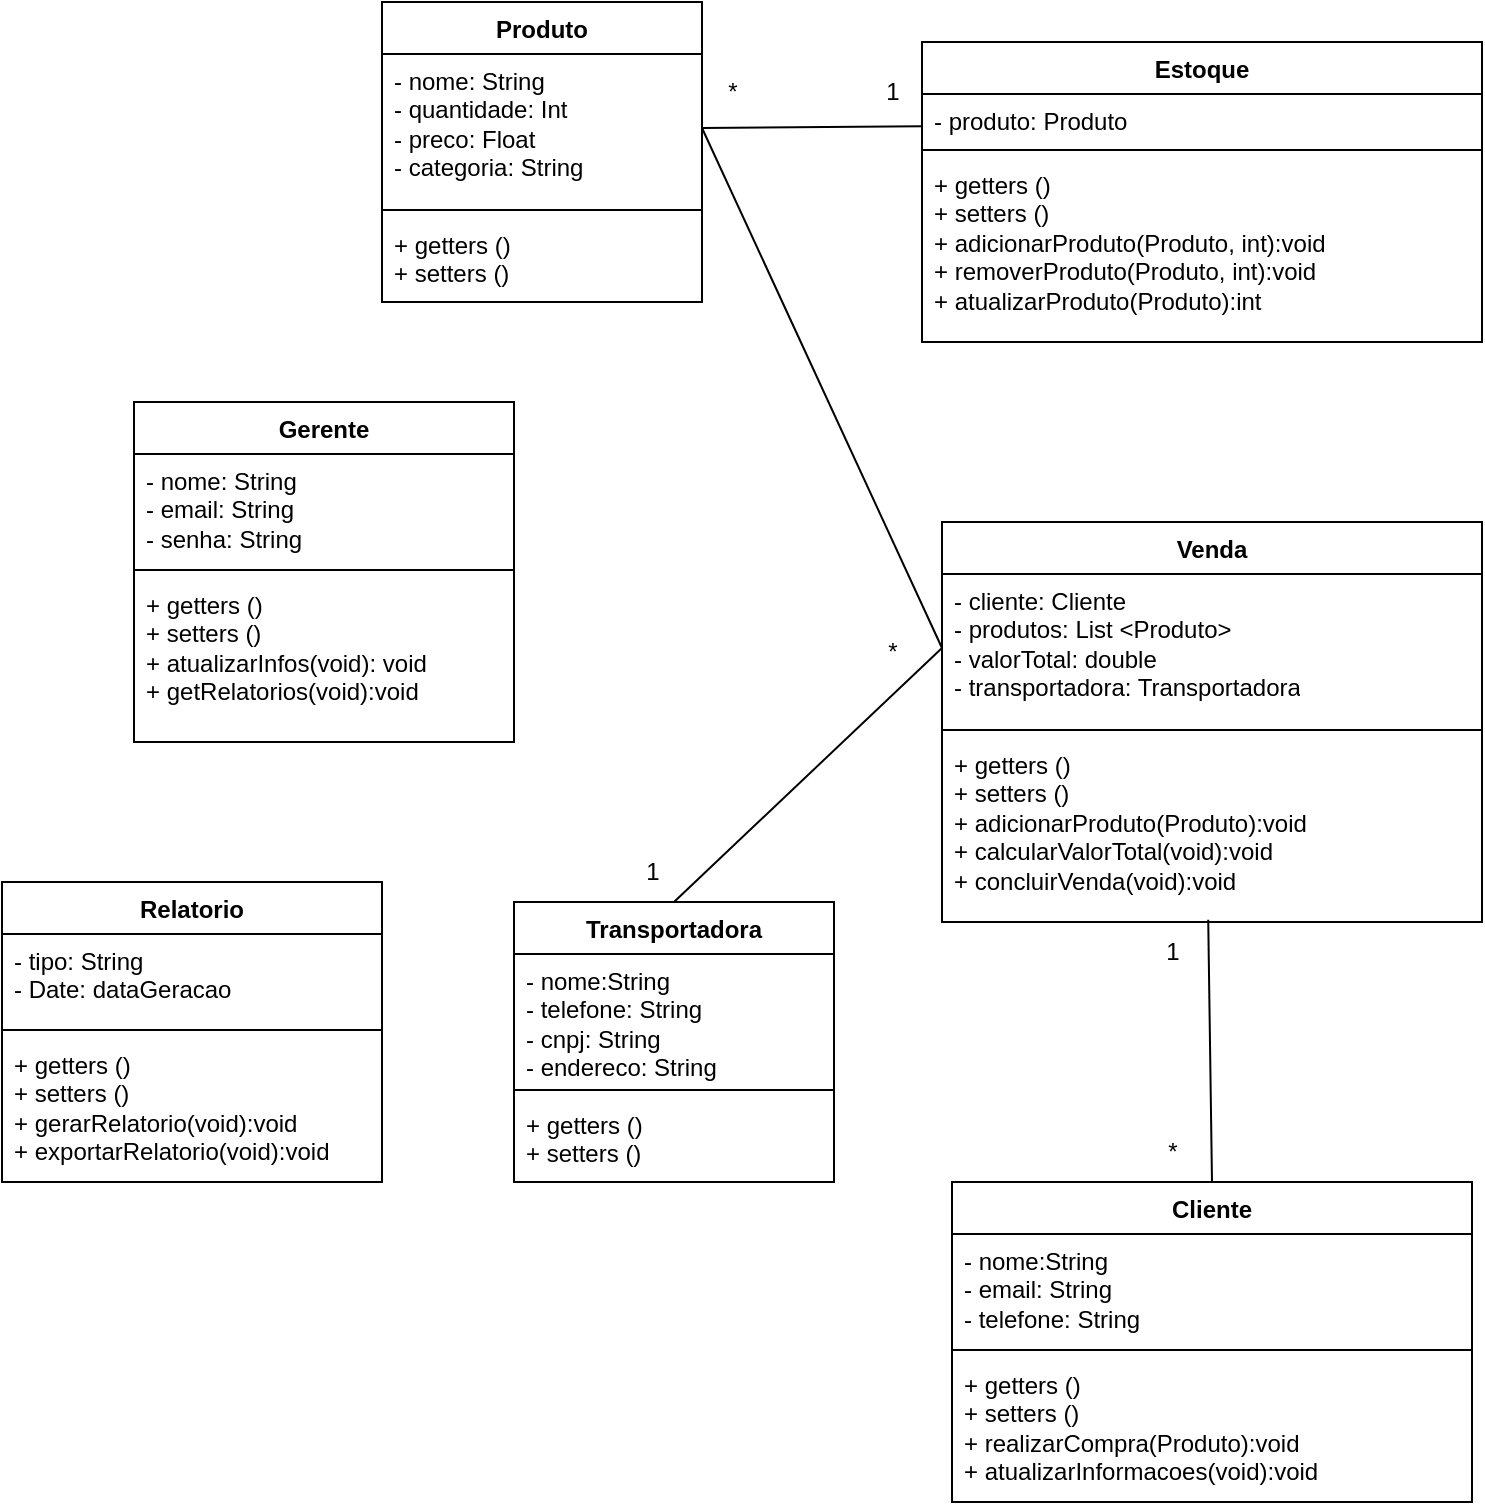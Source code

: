 <mxfile version="22.0.3" type="github">
  <diagram id="C5RBs43oDa-KdzZeNtuy" name="Page-1">
    <mxGraphModel dx="1328" dy="1920" grid="1" gridSize="10" guides="1" tooltips="1" connect="1" arrows="1" fold="1" page="1" pageScale="1" pageWidth="827" pageHeight="1169" math="0" shadow="0">
      <root>
        <mxCell id="WIyWlLk6GJQsqaUBKTNV-0" />
        <mxCell id="WIyWlLk6GJQsqaUBKTNV-1" parent="WIyWlLk6GJQsqaUBKTNV-0" />
        <mxCell id="cpkmOehmuOlewmSr3O2M-26" value="&lt;div&gt;Estoque&lt;/div&gt;" style="swimlane;fontStyle=1;align=center;verticalAlign=top;childLayout=stackLayout;horizontal=1;startSize=26;horizontalStack=0;resizeParent=1;resizeParentMax=0;resizeLast=0;collapsible=1;marginBottom=0;whiteSpace=wrap;html=1;" vertex="1" parent="WIyWlLk6GJQsqaUBKTNV-1">
          <mxGeometry x="460" y="50" width="280" height="150" as="geometry" />
        </mxCell>
        <mxCell id="cpkmOehmuOlewmSr3O2M-27" value="- produto: Produto " style="text;strokeColor=none;fillColor=none;align=left;verticalAlign=top;spacingLeft=4;spacingRight=4;overflow=hidden;rotatable=0;points=[[0,0.5],[1,0.5]];portConstraint=eastwest;whiteSpace=wrap;html=1;" vertex="1" parent="cpkmOehmuOlewmSr3O2M-26">
          <mxGeometry y="26" width="280" height="24" as="geometry" />
        </mxCell>
        <mxCell id="cpkmOehmuOlewmSr3O2M-28" value="" style="line;strokeWidth=1;fillColor=none;align=left;verticalAlign=middle;spacingTop=-1;spacingLeft=3;spacingRight=3;rotatable=0;labelPosition=right;points=[];portConstraint=eastwest;strokeColor=inherit;" vertex="1" parent="cpkmOehmuOlewmSr3O2M-26">
          <mxGeometry y="50" width="280" height="8" as="geometry" />
        </mxCell>
        <mxCell id="cpkmOehmuOlewmSr3O2M-29" value="&lt;div&gt;+ getters ()&lt;/div&gt;+ setters ()&lt;div&gt;+ adicionarProduto(Produto, int):void&lt;/div&gt;&lt;div&gt;+ removerProduto(Produto, int):void&lt;/div&gt;&lt;div&gt;+ atualizarProduto(Produto):int&lt;br&gt;&lt;/div&gt;" style="text;strokeColor=none;fillColor=none;align=left;verticalAlign=top;spacingLeft=4;spacingRight=4;overflow=hidden;rotatable=0;points=[[0,0.5],[1,0.5]];portConstraint=eastwest;whiteSpace=wrap;html=1;" vertex="1" parent="cpkmOehmuOlewmSr3O2M-26">
          <mxGeometry y="58" width="280" height="92" as="geometry" />
        </mxCell>
        <mxCell id="cpkmOehmuOlewmSr3O2M-34" value="&lt;div&gt;Transportadora&lt;/div&gt;" style="swimlane;fontStyle=1;align=center;verticalAlign=top;childLayout=stackLayout;horizontal=1;startSize=26;horizontalStack=0;resizeParent=1;resizeParentMax=0;resizeLast=0;collapsible=1;marginBottom=0;whiteSpace=wrap;html=1;" vertex="1" parent="WIyWlLk6GJQsqaUBKTNV-1">
          <mxGeometry x="256" y="480" width="160" height="140" as="geometry" />
        </mxCell>
        <mxCell id="cpkmOehmuOlewmSr3O2M-35" value="&lt;div&gt;- nome:String&lt;/div&gt;&lt;div&gt;- telefone: String&lt;/div&gt;&lt;div&gt;- cnpj: String&lt;/div&gt;&lt;div&gt;- endereco: String&lt;/div&gt;" style="text;strokeColor=none;fillColor=none;align=left;verticalAlign=top;spacingLeft=4;spacingRight=4;overflow=hidden;rotatable=0;points=[[0,0.5],[1,0.5]];portConstraint=eastwest;whiteSpace=wrap;html=1;" vertex="1" parent="cpkmOehmuOlewmSr3O2M-34">
          <mxGeometry y="26" width="160" height="64" as="geometry" />
        </mxCell>
        <mxCell id="cpkmOehmuOlewmSr3O2M-36" value="" style="line;strokeWidth=1;fillColor=none;align=left;verticalAlign=middle;spacingTop=-1;spacingLeft=3;spacingRight=3;rotatable=0;labelPosition=right;points=[];portConstraint=eastwest;strokeColor=inherit;" vertex="1" parent="cpkmOehmuOlewmSr3O2M-34">
          <mxGeometry y="90" width="160" height="8" as="geometry" />
        </mxCell>
        <mxCell id="cpkmOehmuOlewmSr3O2M-37" value="&lt;div&gt;+ getters ()&lt;/div&gt;+ setters ()" style="text;strokeColor=none;fillColor=none;align=left;verticalAlign=top;spacingLeft=4;spacingRight=4;overflow=hidden;rotatable=0;points=[[0,0.5],[1,0.5]];portConstraint=eastwest;whiteSpace=wrap;html=1;" vertex="1" parent="cpkmOehmuOlewmSr3O2M-34">
          <mxGeometry y="98" width="160" height="42" as="geometry" />
        </mxCell>
        <mxCell id="cpkmOehmuOlewmSr3O2M-38" value="&lt;div&gt;Cliente&lt;/div&gt;&lt;div&gt;&lt;br&gt;&lt;/div&gt;" style="swimlane;fontStyle=1;align=center;verticalAlign=top;childLayout=stackLayout;horizontal=1;startSize=26;horizontalStack=0;resizeParent=1;resizeParentMax=0;resizeLast=0;collapsible=1;marginBottom=0;whiteSpace=wrap;html=1;" vertex="1" parent="WIyWlLk6GJQsqaUBKTNV-1">
          <mxGeometry x="475" y="620" width="260" height="160" as="geometry" />
        </mxCell>
        <mxCell id="cpkmOehmuOlewmSr3O2M-39" value="&lt;div&gt;- nome:String&lt;/div&gt;&lt;div&gt;- email: String&lt;/div&gt;&lt;div&gt;- telefone: String&lt;br&gt;&lt;/div&gt;" style="text;strokeColor=none;fillColor=none;align=left;verticalAlign=top;spacingLeft=4;spacingRight=4;overflow=hidden;rotatable=0;points=[[0,0.5],[1,0.5]];portConstraint=eastwest;whiteSpace=wrap;html=1;" vertex="1" parent="cpkmOehmuOlewmSr3O2M-38">
          <mxGeometry y="26" width="260" height="54" as="geometry" />
        </mxCell>
        <mxCell id="cpkmOehmuOlewmSr3O2M-40" value="" style="line;strokeWidth=1;fillColor=none;align=left;verticalAlign=middle;spacingTop=-1;spacingLeft=3;spacingRight=3;rotatable=0;labelPosition=right;points=[];portConstraint=eastwest;strokeColor=inherit;" vertex="1" parent="cpkmOehmuOlewmSr3O2M-38">
          <mxGeometry y="80" width="260" height="8" as="geometry" />
        </mxCell>
        <mxCell id="cpkmOehmuOlewmSr3O2M-41" value="&lt;div&gt;+ getters ()&lt;/div&gt;&lt;div&gt;+ setters ()&lt;br&gt;&lt;/div&gt;&lt;div&gt;+ realizarCompra(Produto):void&lt;/div&gt;&lt;div&gt;+ atualizarInformacoes(void):void&lt;br&gt;&lt;/div&gt;" style="text;strokeColor=none;fillColor=none;align=left;verticalAlign=top;spacingLeft=4;spacingRight=4;overflow=hidden;rotatable=0;points=[[0,0.5],[1,0.5]];portConstraint=eastwest;whiteSpace=wrap;html=1;" vertex="1" parent="cpkmOehmuOlewmSr3O2M-38">
          <mxGeometry y="88" width="260" height="72" as="geometry" />
        </mxCell>
        <mxCell id="cpkmOehmuOlewmSr3O2M-42" value="&lt;div&gt;Relatorio&lt;/div&gt;&lt;div&gt;&lt;br&gt;&lt;/div&gt;" style="swimlane;fontStyle=1;align=center;verticalAlign=top;childLayout=stackLayout;horizontal=1;startSize=26;horizontalStack=0;resizeParent=1;resizeParentMax=0;resizeLast=0;collapsible=1;marginBottom=0;whiteSpace=wrap;html=1;" vertex="1" parent="WIyWlLk6GJQsqaUBKTNV-1">
          <mxGeometry y="470" width="190" height="150" as="geometry" />
        </mxCell>
        <mxCell id="cpkmOehmuOlewmSr3O2M-43" value="&lt;div&gt;- tipo: String&lt;/div&gt;&lt;div&gt;- Date: dataGeracao&lt;/div&gt;" style="text;strokeColor=none;fillColor=none;align=left;verticalAlign=top;spacingLeft=4;spacingRight=4;overflow=hidden;rotatable=0;points=[[0,0.5],[1,0.5]];portConstraint=eastwest;whiteSpace=wrap;html=1;" vertex="1" parent="cpkmOehmuOlewmSr3O2M-42">
          <mxGeometry y="26" width="190" height="44" as="geometry" />
        </mxCell>
        <mxCell id="cpkmOehmuOlewmSr3O2M-44" value="" style="line;strokeWidth=1;fillColor=none;align=left;verticalAlign=middle;spacingTop=-1;spacingLeft=3;spacingRight=3;rotatable=0;labelPosition=right;points=[];portConstraint=eastwest;strokeColor=inherit;" vertex="1" parent="cpkmOehmuOlewmSr3O2M-42">
          <mxGeometry y="70" width="190" height="8" as="geometry" />
        </mxCell>
        <mxCell id="cpkmOehmuOlewmSr3O2M-45" value="&lt;div&gt;&lt;div&gt;+ getters ()&lt;/div&gt;+ setters ()&lt;/div&gt;&lt;div&gt;+ gerarRelatorio(void):void&lt;/div&gt;&lt;div&gt;+ exportarRelatorio(void):void&lt;br&gt;&lt;/div&gt;" style="text;strokeColor=none;fillColor=none;align=left;verticalAlign=top;spacingLeft=4;spacingRight=4;overflow=hidden;rotatable=0;points=[[0,0.5],[1,0.5]];portConstraint=eastwest;whiteSpace=wrap;html=1;" vertex="1" parent="cpkmOehmuOlewmSr3O2M-42">
          <mxGeometry y="78" width="190" height="72" as="geometry" />
        </mxCell>
        <mxCell id="cpkmOehmuOlewmSr3O2M-46" value="&lt;div&gt;Venda&lt;/div&gt;" style="swimlane;fontStyle=1;align=center;verticalAlign=top;childLayout=stackLayout;horizontal=1;startSize=26;horizontalStack=0;resizeParent=1;resizeParentMax=0;resizeLast=0;collapsible=1;marginBottom=0;whiteSpace=wrap;html=1;" vertex="1" parent="WIyWlLk6GJQsqaUBKTNV-1">
          <mxGeometry x="470" y="290" width="270" height="200" as="geometry" />
        </mxCell>
        <mxCell id="cpkmOehmuOlewmSr3O2M-47" value="&lt;div&gt;- cliente: Cliente&lt;br&gt;&lt;/div&gt;&lt;div&gt;- produtos: List &amp;lt;Produto&amp;gt; &lt;/div&gt;&lt;div&gt;- valorTotal: double&lt;br&gt;&lt;/div&gt;&lt;div&gt;- transportadora: Transportadora&lt;/div&gt;&lt;div&gt;&lt;br&gt;&lt;/div&gt;" style="text;strokeColor=none;fillColor=none;align=left;verticalAlign=top;spacingLeft=4;spacingRight=4;overflow=hidden;rotatable=0;points=[[0,0.5],[1,0.5]];portConstraint=eastwest;whiteSpace=wrap;html=1;" vertex="1" parent="cpkmOehmuOlewmSr3O2M-46">
          <mxGeometry y="26" width="270" height="74" as="geometry" />
        </mxCell>
        <mxCell id="cpkmOehmuOlewmSr3O2M-48" value="" style="line;strokeWidth=1;fillColor=none;align=left;verticalAlign=middle;spacingTop=-1;spacingLeft=3;spacingRight=3;rotatable=0;labelPosition=right;points=[];portConstraint=eastwest;strokeColor=inherit;" vertex="1" parent="cpkmOehmuOlewmSr3O2M-46">
          <mxGeometry y="100" width="270" height="8" as="geometry" />
        </mxCell>
        <mxCell id="cpkmOehmuOlewmSr3O2M-49" value="&lt;div&gt;+ getters ()&lt;/div&gt;&lt;div&gt;+ setters ()&lt;/div&gt;&lt;div&gt;+ adicionarProduto(Produto):void&lt;/div&gt;&lt;div&gt;+ calcularValorTotal(void):void&lt;/div&gt;&lt;div&gt;+ concluirVenda(void):void&lt;br&gt;&lt;/div&gt;" style="text;strokeColor=none;fillColor=none;align=left;verticalAlign=top;spacingLeft=4;spacingRight=4;overflow=hidden;rotatable=0;points=[[0,0.5],[1,0.5]];portConstraint=eastwest;whiteSpace=wrap;html=1;" vertex="1" parent="cpkmOehmuOlewmSr3O2M-46">
          <mxGeometry y="108" width="270" height="92" as="geometry" />
        </mxCell>
        <mxCell id="cpkmOehmuOlewmSr3O2M-56" value="&lt;div&gt;Gerente&lt;/div&gt;" style="swimlane;fontStyle=1;align=center;verticalAlign=top;childLayout=stackLayout;horizontal=1;startSize=26;horizontalStack=0;resizeParent=1;resizeParentMax=0;resizeLast=0;collapsible=1;marginBottom=0;whiteSpace=wrap;html=1;" vertex="1" parent="WIyWlLk6GJQsqaUBKTNV-1">
          <mxGeometry x="66" y="230" width="190" height="170" as="geometry" />
        </mxCell>
        <mxCell id="cpkmOehmuOlewmSr3O2M-57" value="&lt;div&gt;- nome: String&lt;/div&gt;&lt;div&gt;- email: String&lt;/div&gt;&lt;div&gt;- senha: String&lt;br&gt;&lt;/div&gt;" style="text;strokeColor=none;fillColor=none;align=left;verticalAlign=top;spacingLeft=4;spacingRight=4;overflow=hidden;rotatable=0;points=[[0,0.5],[1,0.5]];portConstraint=eastwest;whiteSpace=wrap;html=1;" vertex="1" parent="cpkmOehmuOlewmSr3O2M-56">
          <mxGeometry y="26" width="190" height="54" as="geometry" />
        </mxCell>
        <mxCell id="cpkmOehmuOlewmSr3O2M-58" value="" style="line;strokeWidth=1;fillColor=none;align=left;verticalAlign=middle;spacingTop=-1;spacingLeft=3;spacingRight=3;rotatable=0;labelPosition=right;points=[];portConstraint=eastwest;strokeColor=inherit;" vertex="1" parent="cpkmOehmuOlewmSr3O2M-56">
          <mxGeometry y="80" width="190" height="8" as="geometry" />
        </mxCell>
        <mxCell id="cpkmOehmuOlewmSr3O2M-59" value="&lt;div&gt;+ getters ()&lt;/div&gt;&lt;div&gt;+ setters ()&lt;/div&gt;&lt;div&gt;+ atualizarInfos(void): void&lt;/div&gt;&lt;div&gt;+ getRelatorios(void):void&lt;/div&gt;&lt;div&gt;&lt;br&gt;&lt;/div&gt;" style="text;strokeColor=none;fillColor=none;align=left;verticalAlign=top;spacingLeft=4;spacingRight=4;overflow=hidden;rotatable=0;points=[[0,0.5],[1,0.5]];portConstraint=eastwest;whiteSpace=wrap;html=1;" vertex="1" parent="cpkmOehmuOlewmSr3O2M-56">
          <mxGeometry y="88" width="190" height="82" as="geometry" />
        </mxCell>
        <mxCell id="cpkmOehmuOlewmSr3O2M-64" value="&lt;div&gt;Produto&lt;/div&gt;" style="swimlane;fontStyle=1;align=center;verticalAlign=top;childLayout=stackLayout;horizontal=1;startSize=26;horizontalStack=0;resizeParent=1;resizeParentMax=0;resizeLast=0;collapsible=1;marginBottom=0;whiteSpace=wrap;html=1;" vertex="1" parent="WIyWlLk6GJQsqaUBKTNV-1">
          <mxGeometry x="190" y="30" width="160" height="150" as="geometry" />
        </mxCell>
        <mxCell id="cpkmOehmuOlewmSr3O2M-65" value="&lt;div&gt;- nome: String&lt;/div&gt;&lt;div&gt;- quantidade: Int&lt;br&gt;&lt;/div&gt;&lt;div&gt;- preco: Float&lt;br&gt;&lt;/div&gt;&lt;div&gt;- categoria: String&lt;br&gt;&lt;/div&gt;" style="text;strokeColor=none;fillColor=none;align=left;verticalAlign=top;spacingLeft=4;spacingRight=4;overflow=hidden;rotatable=0;points=[[0,0.5],[1,0.5]];portConstraint=eastwest;whiteSpace=wrap;html=1;" vertex="1" parent="cpkmOehmuOlewmSr3O2M-64">
          <mxGeometry y="26" width="160" height="74" as="geometry" />
        </mxCell>
        <mxCell id="cpkmOehmuOlewmSr3O2M-66" value="" style="line;strokeWidth=1;fillColor=none;align=left;verticalAlign=middle;spacingTop=-1;spacingLeft=3;spacingRight=3;rotatable=0;labelPosition=right;points=[];portConstraint=eastwest;strokeColor=inherit;" vertex="1" parent="cpkmOehmuOlewmSr3O2M-64">
          <mxGeometry y="100" width="160" height="8" as="geometry" />
        </mxCell>
        <mxCell id="cpkmOehmuOlewmSr3O2M-67" value="&lt;div&gt;+ getters ()&lt;/div&gt;&lt;div&gt;+ setters ()&lt;/div&gt;&lt;div&gt;&lt;br&gt;&lt;/div&gt;" style="text;strokeColor=none;fillColor=none;align=left;verticalAlign=top;spacingLeft=4;spacingRight=4;overflow=hidden;rotatable=0;points=[[0,0.5],[1,0.5]];portConstraint=eastwest;whiteSpace=wrap;html=1;" vertex="1" parent="cpkmOehmuOlewmSr3O2M-64">
          <mxGeometry y="108" width="160" height="42" as="geometry" />
        </mxCell>
        <mxCell id="cpkmOehmuOlewmSr3O2M-69" value="" style="endArrow=none;html=1;rounded=0;exitX=1;exitY=0.5;exitDx=0;exitDy=0;entryX=0.001;entryY=0.671;entryDx=0;entryDy=0;entryPerimeter=0;" edge="1" parent="WIyWlLk6GJQsqaUBKTNV-1" source="cpkmOehmuOlewmSr3O2M-65" target="cpkmOehmuOlewmSr3O2M-27">
          <mxGeometry width="50" height="50" relative="1" as="geometry">
            <mxPoint x="420" y="470" as="sourcePoint" />
            <mxPoint x="470" y="420" as="targetPoint" />
          </mxGeometry>
        </mxCell>
        <mxCell id="cpkmOehmuOlewmSr3O2M-72" value="" style="endArrow=none;html=1;rounded=0;exitX=0.5;exitY=0;exitDx=0;exitDy=0;entryX=0;entryY=0.5;entryDx=0;entryDy=0;" edge="1" parent="WIyWlLk6GJQsqaUBKTNV-1" source="cpkmOehmuOlewmSr3O2M-34" target="cpkmOehmuOlewmSr3O2M-47">
          <mxGeometry width="50" height="50" relative="1" as="geometry">
            <mxPoint x="251" y="103" as="sourcePoint" />
            <mxPoint x="470" y="98" as="targetPoint" />
          </mxGeometry>
        </mxCell>
        <mxCell id="cpkmOehmuOlewmSr3O2M-73" value="" style="endArrow=none;html=1;rounded=0;exitX=0.5;exitY=0;exitDx=0;exitDy=0;entryX=0.493;entryY=0.988;entryDx=0;entryDy=0;entryPerimeter=0;" edge="1" parent="WIyWlLk6GJQsqaUBKTNV-1" source="cpkmOehmuOlewmSr3O2M-38" target="cpkmOehmuOlewmSr3O2M-49">
          <mxGeometry width="50" height="50" relative="1" as="geometry">
            <mxPoint x="261" y="113" as="sourcePoint" />
            <mxPoint x="480" y="108" as="targetPoint" />
          </mxGeometry>
        </mxCell>
        <mxCell id="cpkmOehmuOlewmSr3O2M-74" value="" style="endArrow=none;html=1;rounded=0;exitX=1;exitY=0.5;exitDx=0;exitDy=0;entryX=0;entryY=0.5;entryDx=0;entryDy=0;" edge="1" parent="WIyWlLk6GJQsqaUBKTNV-1" source="cpkmOehmuOlewmSr3O2M-65" target="cpkmOehmuOlewmSr3O2M-47">
          <mxGeometry width="50" height="50" relative="1" as="geometry">
            <mxPoint x="271" y="123" as="sourcePoint" />
            <mxPoint x="490" y="118" as="targetPoint" />
          </mxGeometry>
        </mxCell>
        <mxCell id="cpkmOehmuOlewmSr3O2M-75" value="*" style="text;html=1;align=center;verticalAlign=middle;resizable=0;points=[];autosize=1;strokeColor=none;fillColor=none;" vertex="1" parent="WIyWlLk6GJQsqaUBKTNV-1">
          <mxGeometry x="430" y="340" width="30" height="30" as="geometry" />
        </mxCell>
        <mxCell id="cpkmOehmuOlewmSr3O2M-76" value="1" style="text;html=1;align=center;verticalAlign=middle;resizable=0;points=[];autosize=1;strokeColor=none;fillColor=none;" vertex="1" parent="WIyWlLk6GJQsqaUBKTNV-1">
          <mxGeometry x="310" y="450" width="30" height="30" as="geometry" />
        </mxCell>
        <mxCell id="cpkmOehmuOlewmSr3O2M-77" value="*" style="text;html=1;align=center;verticalAlign=middle;resizable=0;points=[];autosize=1;strokeColor=none;fillColor=none;" vertex="1" parent="WIyWlLk6GJQsqaUBKTNV-1">
          <mxGeometry x="350" y="60" width="30" height="30" as="geometry" />
        </mxCell>
        <mxCell id="cpkmOehmuOlewmSr3O2M-78" value="1" style="text;html=1;align=center;verticalAlign=middle;resizable=0;points=[];autosize=1;strokeColor=none;fillColor=none;" vertex="1" parent="WIyWlLk6GJQsqaUBKTNV-1">
          <mxGeometry x="430" y="60" width="30" height="30" as="geometry" />
        </mxCell>
        <mxCell id="cpkmOehmuOlewmSr3O2M-79" value="*" style="text;html=1;align=center;verticalAlign=middle;resizable=0;points=[];autosize=1;strokeColor=none;fillColor=none;" vertex="1" parent="WIyWlLk6GJQsqaUBKTNV-1">
          <mxGeometry x="570" y="590" width="30" height="30" as="geometry" />
        </mxCell>
        <mxCell id="cpkmOehmuOlewmSr3O2M-80" value="1" style="text;html=1;align=center;verticalAlign=middle;resizable=0;points=[];autosize=1;strokeColor=none;fillColor=none;" vertex="1" parent="WIyWlLk6GJQsqaUBKTNV-1">
          <mxGeometry x="570" y="490" width="30" height="30" as="geometry" />
        </mxCell>
      </root>
    </mxGraphModel>
  </diagram>
</mxfile>
